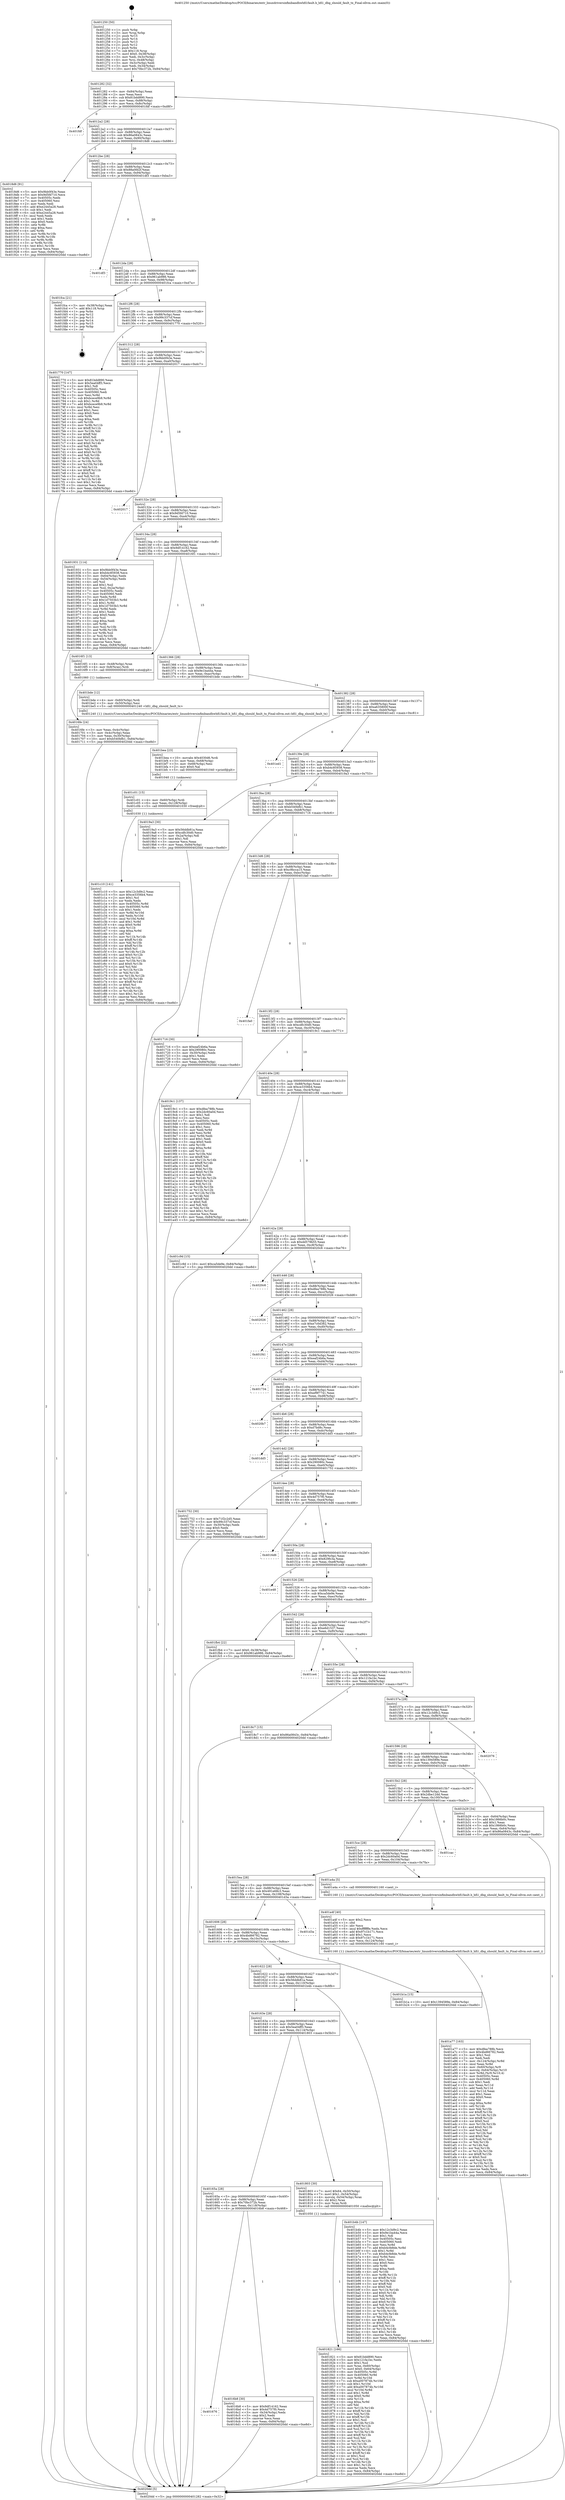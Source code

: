 digraph "0x401250" {
  label = "0x401250 (/mnt/c/Users/mathe/Desktop/tcc/POCII/binaries/extr_linuxdriversinfinibandhwhfi1fault.h_hfi1_dbg_should_fault_tx_Final-ollvm.out::main(0))"
  labelloc = "t"
  node[shape=record]

  Entry [label="",width=0.3,height=0.3,shape=circle,fillcolor=black,style=filled]
  "0x401282" [label="{
     0x401282 [32]\l
     | [instrs]\l
     &nbsp;&nbsp;0x401282 \<+6\>: mov -0x84(%rbp),%eax\l
     &nbsp;&nbsp;0x401288 \<+2\>: mov %eax,%ecx\l
     &nbsp;&nbsp;0x40128a \<+6\>: sub $0x81bdd890,%ecx\l
     &nbsp;&nbsp;0x401290 \<+6\>: mov %eax,-0x88(%rbp)\l
     &nbsp;&nbsp;0x401296 \<+6\>: mov %ecx,-0x8c(%rbp)\l
     &nbsp;&nbsp;0x40129c \<+6\>: je 0000000000401fdf \<main+0xd8f\>\l
  }"]
  "0x401fdf" [label="{
     0x401fdf\l
  }", style=dashed]
  "0x4012a2" [label="{
     0x4012a2 [28]\l
     | [instrs]\l
     &nbsp;&nbsp;0x4012a2 \<+5\>: jmp 00000000004012a7 \<main+0x57\>\l
     &nbsp;&nbsp;0x4012a7 \<+6\>: mov -0x88(%rbp),%eax\l
     &nbsp;&nbsp;0x4012ad \<+5\>: sub $0x86a0843c,%eax\l
     &nbsp;&nbsp;0x4012b2 \<+6\>: mov %eax,-0x90(%rbp)\l
     &nbsp;&nbsp;0x4012b8 \<+6\>: je 00000000004018d6 \<main+0x686\>\l
  }"]
  Exit [label="",width=0.3,height=0.3,shape=circle,fillcolor=black,style=filled,peripheries=2]
  "0x4018d6" [label="{
     0x4018d6 [91]\l
     | [instrs]\l
     &nbsp;&nbsp;0x4018d6 \<+5\>: mov $0x9bb0f43e,%eax\l
     &nbsp;&nbsp;0x4018db \<+5\>: mov $0x9d5fd710,%ecx\l
     &nbsp;&nbsp;0x4018e0 \<+7\>: mov 0x40505c,%edx\l
     &nbsp;&nbsp;0x4018e7 \<+7\>: mov 0x405060,%esi\l
     &nbsp;&nbsp;0x4018ee \<+2\>: mov %edx,%edi\l
     &nbsp;&nbsp;0x4018f0 \<+6\>: add $0xe2445a28,%edi\l
     &nbsp;&nbsp;0x4018f6 \<+3\>: sub $0x1,%edi\l
     &nbsp;&nbsp;0x4018f9 \<+6\>: sub $0xe2445a28,%edi\l
     &nbsp;&nbsp;0x4018ff \<+3\>: imul %edi,%edx\l
     &nbsp;&nbsp;0x401902 \<+3\>: and $0x1,%edx\l
     &nbsp;&nbsp;0x401905 \<+3\>: cmp $0x0,%edx\l
     &nbsp;&nbsp;0x401908 \<+4\>: sete %r8b\l
     &nbsp;&nbsp;0x40190c \<+3\>: cmp $0xa,%esi\l
     &nbsp;&nbsp;0x40190f \<+4\>: setl %r9b\l
     &nbsp;&nbsp;0x401913 \<+3\>: mov %r8b,%r10b\l
     &nbsp;&nbsp;0x401916 \<+3\>: and %r9b,%r10b\l
     &nbsp;&nbsp;0x401919 \<+3\>: xor %r9b,%r8b\l
     &nbsp;&nbsp;0x40191c \<+3\>: or %r8b,%r10b\l
     &nbsp;&nbsp;0x40191f \<+4\>: test $0x1,%r10b\l
     &nbsp;&nbsp;0x401923 \<+3\>: cmovne %ecx,%eax\l
     &nbsp;&nbsp;0x401926 \<+6\>: mov %eax,-0x84(%rbp)\l
     &nbsp;&nbsp;0x40192c \<+5\>: jmp 00000000004020dd \<main+0xe8d\>\l
  }"]
  "0x4012be" [label="{
     0x4012be [28]\l
     | [instrs]\l
     &nbsp;&nbsp;0x4012be \<+5\>: jmp 00000000004012c3 \<main+0x73\>\l
     &nbsp;&nbsp;0x4012c3 \<+6\>: mov -0x88(%rbp),%eax\l
     &nbsp;&nbsp;0x4012c9 \<+5\>: sub $0x88a0fd2f,%eax\l
     &nbsp;&nbsp;0x4012ce \<+6\>: mov %eax,-0x94(%rbp)\l
     &nbsp;&nbsp;0x4012d4 \<+6\>: je 0000000000401df3 \<main+0xba3\>\l
  }"]
  "0x401c10" [label="{
     0x401c10 [141]\l
     | [instrs]\l
     &nbsp;&nbsp;0x401c10 \<+5\>: mov $0x12c3d9c2,%eax\l
     &nbsp;&nbsp;0x401c15 \<+5\>: mov $0xce3356b4,%esi\l
     &nbsp;&nbsp;0x401c1a \<+2\>: mov $0x1,%cl\l
     &nbsp;&nbsp;0x401c1c \<+2\>: xor %edx,%edx\l
     &nbsp;&nbsp;0x401c1e \<+8\>: mov 0x40505c,%r8d\l
     &nbsp;&nbsp;0x401c26 \<+8\>: mov 0x405060,%r9d\l
     &nbsp;&nbsp;0x401c2e \<+3\>: sub $0x1,%edx\l
     &nbsp;&nbsp;0x401c31 \<+3\>: mov %r8d,%r10d\l
     &nbsp;&nbsp;0x401c34 \<+3\>: add %edx,%r10d\l
     &nbsp;&nbsp;0x401c37 \<+4\>: imul %r10d,%r8d\l
     &nbsp;&nbsp;0x401c3b \<+4\>: and $0x1,%r8d\l
     &nbsp;&nbsp;0x401c3f \<+4\>: cmp $0x0,%r8d\l
     &nbsp;&nbsp;0x401c43 \<+4\>: sete %r11b\l
     &nbsp;&nbsp;0x401c47 \<+4\>: cmp $0xa,%r9d\l
     &nbsp;&nbsp;0x401c4b \<+3\>: setl %bl\l
     &nbsp;&nbsp;0x401c4e \<+3\>: mov %r11b,%r14b\l
     &nbsp;&nbsp;0x401c51 \<+4\>: xor $0xff,%r14b\l
     &nbsp;&nbsp;0x401c55 \<+3\>: mov %bl,%r15b\l
     &nbsp;&nbsp;0x401c58 \<+4\>: xor $0xff,%r15b\l
     &nbsp;&nbsp;0x401c5c \<+3\>: xor $0x0,%cl\l
     &nbsp;&nbsp;0x401c5f \<+3\>: mov %r14b,%r12b\l
     &nbsp;&nbsp;0x401c62 \<+4\>: and $0x0,%r12b\l
     &nbsp;&nbsp;0x401c66 \<+3\>: and %cl,%r11b\l
     &nbsp;&nbsp;0x401c69 \<+3\>: mov %r15b,%r13b\l
     &nbsp;&nbsp;0x401c6c \<+4\>: and $0x0,%r13b\l
     &nbsp;&nbsp;0x401c70 \<+2\>: and %cl,%bl\l
     &nbsp;&nbsp;0x401c72 \<+3\>: or %r11b,%r12b\l
     &nbsp;&nbsp;0x401c75 \<+3\>: or %bl,%r13b\l
     &nbsp;&nbsp;0x401c78 \<+3\>: xor %r13b,%r12b\l
     &nbsp;&nbsp;0x401c7b \<+3\>: or %r15b,%r14b\l
     &nbsp;&nbsp;0x401c7e \<+4\>: xor $0xff,%r14b\l
     &nbsp;&nbsp;0x401c82 \<+3\>: or $0x0,%cl\l
     &nbsp;&nbsp;0x401c85 \<+3\>: and %cl,%r14b\l
     &nbsp;&nbsp;0x401c88 \<+3\>: or %r14b,%r12b\l
     &nbsp;&nbsp;0x401c8b \<+4\>: test $0x1,%r12b\l
     &nbsp;&nbsp;0x401c8f \<+3\>: cmovne %esi,%eax\l
     &nbsp;&nbsp;0x401c92 \<+6\>: mov %eax,-0x84(%rbp)\l
     &nbsp;&nbsp;0x401c98 \<+5\>: jmp 00000000004020dd \<main+0xe8d\>\l
  }"]
  "0x401df3" [label="{
     0x401df3\l
  }", style=dashed]
  "0x4012da" [label="{
     0x4012da [28]\l
     | [instrs]\l
     &nbsp;&nbsp;0x4012da \<+5\>: jmp 00000000004012df \<main+0x8f\>\l
     &nbsp;&nbsp;0x4012df \<+6\>: mov -0x88(%rbp),%eax\l
     &nbsp;&nbsp;0x4012e5 \<+5\>: sub $0x961ab986,%eax\l
     &nbsp;&nbsp;0x4012ea \<+6\>: mov %eax,-0x98(%rbp)\l
     &nbsp;&nbsp;0x4012f0 \<+6\>: je 0000000000401fca \<main+0xd7a\>\l
  }"]
  "0x401c01" [label="{
     0x401c01 [15]\l
     | [instrs]\l
     &nbsp;&nbsp;0x401c01 \<+4\>: mov -0x60(%rbp),%rdi\l
     &nbsp;&nbsp;0x401c05 \<+6\>: mov %eax,-0x128(%rbp)\l
     &nbsp;&nbsp;0x401c0b \<+5\>: call 0000000000401030 \<free@plt\>\l
     | [calls]\l
     &nbsp;&nbsp;0x401030 \{1\} (unknown)\l
  }"]
  "0x401fca" [label="{
     0x401fca [21]\l
     | [instrs]\l
     &nbsp;&nbsp;0x401fca \<+3\>: mov -0x38(%rbp),%eax\l
     &nbsp;&nbsp;0x401fcd \<+7\>: add $0x118,%rsp\l
     &nbsp;&nbsp;0x401fd4 \<+1\>: pop %rbx\l
     &nbsp;&nbsp;0x401fd5 \<+2\>: pop %r12\l
     &nbsp;&nbsp;0x401fd7 \<+2\>: pop %r13\l
     &nbsp;&nbsp;0x401fd9 \<+2\>: pop %r14\l
     &nbsp;&nbsp;0x401fdb \<+2\>: pop %r15\l
     &nbsp;&nbsp;0x401fdd \<+1\>: pop %rbp\l
     &nbsp;&nbsp;0x401fde \<+1\>: ret\l
  }"]
  "0x4012f6" [label="{
     0x4012f6 [28]\l
     | [instrs]\l
     &nbsp;&nbsp;0x4012f6 \<+5\>: jmp 00000000004012fb \<main+0xab\>\l
     &nbsp;&nbsp;0x4012fb \<+6\>: mov -0x88(%rbp),%eax\l
     &nbsp;&nbsp;0x401301 \<+5\>: sub $0x99c337cf,%eax\l
     &nbsp;&nbsp;0x401306 \<+6\>: mov %eax,-0x9c(%rbp)\l
     &nbsp;&nbsp;0x40130c \<+6\>: je 0000000000401770 \<main+0x520\>\l
  }"]
  "0x401bea" [label="{
     0x401bea [23]\l
     | [instrs]\l
     &nbsp;&nbsp;0x401bea \<+10\>: movabs $0x4030d6,%rdi\l
     &nbsp;&nbsp;0x401bf4 \<+3\>: mov %eax,-0x68(%rbp)\l
     &nbsp;&nbsp;0x401bf7 \<+3\>: mov -0x68(%rbp),%esi\l
     &nbsp;&nbsp;0x401bfa \<+2\>: mov $0x0,%al\l
     &nbsp;&nbsp;0x401bfc \<+5\>: call 0000000000401040 \<printf@plt\>\l
     | [calls]\l
     &nbsp;&nbsp;0x401040 \{1\} (unknown)\l
  }"]
  "0x401770" [label="{
     0x401770 [147]\l
     | [instrs]\l
     &nbsp;&nbsp;0x401770 \<+5\>: mov $0x81bdd890,%eax\l
     &nbsp;&nbsp;0x401775 \<+5\>: mov $0x5ea04ff3,%ecx\l
     &nbsp;&nbsp;0x40177a \<+2\>: mov $0x1,%dl\l
     &nbsp;&nbsp;0x40177c \<+7\>: mov 0x40505c,%esi\l
     &nbsp;&nbsp;0x401783 \<+7\>: mov 0x405060,%edi\l
     &nbsp;&nbsp;0x40178a \<+3\>: mov %esi,%r8d\l
     &nbsp;&nbsp;0x40178d \<+7\>: sub $0xbcece9b9,%r8d\l
     &nbsp;&nbsp;0x401794 \<+4\>: sub $0x1,%r8d\l
     &nbsp;&nbsp;0x401798 \<+7\>: add $0xbcece9b9,%r8d\l
     &nbsp;&nbsp;0x40179f \<+4\>: imul %r8d,%esi\l
     &nbsp;&nbsp;0x4017a3 \<+3\>: and $0x1,%esi\l
     &nbsp;&nbsp;0x4017a6 \<+3\>: cmp $0x0,%esi\l
     &nbsp;&nbsp;0x4017a9 \<+4\>: sete %r9b\l
     &nbsp;&nbsp;0x4017ad \<+3\>: cmp $0xa,%edi\l
     &nbsp;&nbsp;0x4017b0 \<+4\>: setl %r10b\l
     &nbsp;&nbsp;0x4017b4 \<+3\>: mov %r9b,%r11b\l
     &nbsp;&nbsp;0x4017b7 \<+4\>: xor $0xff,%r11b\l
     &nbsp;&nbsp;0x4017bb \<+3\>: mov %r10b,%bl\l
     &nbsp;&nbsp;0x4017be \<+3\>: xor $0xff,%bl\l
     &nbsp;&nbsp;0x4017c1 \<+3\>: xor $0x0,%dl\l
     &nbsp;&nbsp;0x4017c4 \<+3\>: mov %r11b,%r14b\l
     &nbsp;&nbsp;0x4017c7 \<+4\>: and $0x0,%r14b\l
     &nbsp;&nbsp;0x4017cb \<+3\>: and %dl,%r9b\l
     &nbsp;&nbsp;0x4017ce \<+3\>: mov %bl,%r15b\l
     &nbsp;&nbsp;0x4017d1 \<+4\>: and $0x0,%r15b\l
     &nbsp;&nbsp;0x4017d5 \<+3\>: and %dl,%r10b\l
     &nbsp;&nbsp;0x4017d8 \<+3\>: or %r9b,%r14b\l
     &nbsp;&nbsp;0x4017db \<+3\>: or %r10b,%r15b\l
     &nbsp;&nbsp;0x4017de \<+3\>: xor %r15b,%r14b\l
     &nbsp;&nbsp;0x4017e1 \<+3\>: or %bl,%r11b\l
     &nbsp;&nbsp;0x4017e4 \<+4\>: xor $0xff,%r11b\l
     &nbsp;&nbsp;0x4017e8 \<+3\>: or $0x0,%dl\l
     &nbsp;&nbsp;0x4017eb \<+3\>: and %dl,%r11b\l
     &nbsp;&nbsp;0x4017ee \<+3\>: or %r11b,%r14b\l
     &nbsp;&nbsp;0x4017f1 \<+4\>: test $0x1,%r14b\l
     &nbsp;&nbsp;0x4017f5 \<+3\>: cmovne %ecx,%eax\l
     &nbsp;&nbsp;0x4017f8 \<+6\>: mov %eax,-0x84(%rbp)\l
     &nbsp;&nbsp;0x4017fe \<+5\>: jmp 00000000004020dd \<main+0xe8d\>\l
  }"]
  "0x401312" [label="{
     0x401312 [28]\l
     | [instrs]\l
     &nbsp;&nbsp;0x401312 \<+5\>: jmp 0000000000401317 \<main+0xc7\>\l
     &nbsp;&nbsp;0x401317 \<+6\>: mov -0x88(%rbp),%eax\l
     &nbsp;&nbsp;0x40131d \<+5\>: sub $0x9bb0f43e,%eax\l
     &nbsp;&nbsp;0x401322 \<+6\>: mov %eax,-0xa0(%rbp)\l
     &nbsp;&nbsp;0x401328 \<+6\>: je 0000000000402017 \<main+0xdc7\>\l
  }"]
  "0x401a77" [label="{
     0x401a77 [163]\l
     | [instrs]\l
     &nbsp;&nbsp;0x401a77 \<+5\>: mov $0xdfea788b,%ecx\l
     &nbsp;&nbsp;0x401a7c \<+5\>: mov $0x4bd66782,%edx\l
     &nbsp;&nbsp;0x401a81 \<+3\>: mov $0x1,%sil\l
     &nbsp;&nbsp;0x401a84 \<+2\>: xor %edi,%edi\l
     &nbsp;&nbsp;0x401a86 \<+7\>: mov -0x124(%rbp),%r8d\l
     &nbsp;&nbsp;0x401a8d \<+4\>: imul %eax,%r8d\l
     &nbsp;&nbsp;0x401a91 \<+4\>: mov -0x60(%rbp),%r9\l
     &nbsp;&nbsp;0x401a95 \<+4\>: movslq -0x64(%rbp),%r10\l
     &nbsp;&nbsp;0x401a99 \<+4\>: mov %r8d,(%r9,%r10,4)\l
     &nbsp;&nbsp;0x401a9d \<+7\>: mov 0x40505c,%eax\l
     &nbsp;&nbsp;0x401aa4 \<+8\>: mov 0x405060,%r8d\l
     &nbsp;&nbsp;0x401aac \<+3\>: sub $0x1,%edi\l
     &nbsp;&nbsp;0x401aaf \<+3\>: mov %eax,%r11d\l
     &nbsp;&nbsp;0x401ab2 \<+3\>: add %edi,%r11d\l
     &nbsp;&nbsp;0x401ab5 \<+4\>: imul %r11d,%eax\l
     &nbsp;&nbsp;0x401ab9 \<+3\>: and $0x1,%eax\l
     &nbsp;&nbsp;0x401abc \<+3\>: cmp $0x0,%eax\l
     &nbsp;&nbsp;0x401abf \<+3\>: sete %bl\l
     &nbsp;&nbsp;0x401ac2 \<+4\>: cmp $0xa,%r8d\l
     &nbsp;&nbsp;0x401ac6 \<+4\>: setl %r14b\l
     &nbsp;&nbsp;0x401aca \<+3\>: mov %bl,%r15b\l
     &nbsp;&nbsp;0x401acd \<+4\>: xor $0xff,%r15b\l
     &nbsp;&nbsp;0x401ad1 \<+3\>: mov %r14b,%r12b\l
     &nbsp;&nbsp;0x401ad4 \<+4\>: xor $0xff,%r12b\l
     &nbsp;&nbsp;0x401ad8 \<+4\>: xor $0x0,%sil\l
     &nbsp;&nbsp;0x401adc \<+3\>: mov %r15b,%r13b\l
     &nbsp;&nbsp;0x401adf \<+4\>: and $0x0,%r13b\l
     &nbsp;&nbsp;0x401ae3 \<+3\>: and %sil,%bl\l
     &nbsp;&nbsp;0x401ae6 \<+3\>: mov %r12b,%al\l
     &nbsp;&nbsp;0x401ae9 \<+2\>: and $0x0,%al\l
     &nbsp;&nbsp;0x401aeb \<+3\>: and %sil,%r14b\l
     &nbsp;&nbsp;0x401aee \<+3\>: or %bl,%r13b\l
     &nbsp;&nbsp;0x401af1 \<+3\>: or %r14b,%al\l
     &nbsp;&nbsp;0x401af4 \<+3\>: xor %al,%r13b\l
     &nbsp;&nbsp;0x401af7 \<+3\>: or %r12b,%r15b\l
     &nbsp;&nbsp;0x401afa \<+4\>: xor $0xff,%r15b\l
     &nbsp;&nbsp;0x401afe \<+4\>: or $0x0,%sil\l
     &nbsp;&nbsp;0x401b02 \<+3\>: and %sil,%r15b\l
     &nbsp;&nbsp;0x401b05 \<+3\>: or %r15b,%r13b\l
     &nbsp;&nbsp;0x401b08 \<+4\>: test $0x1,%r13b\l
     &nbsp;&nbsp;0x401b0c \<+3\>: cmovne %edx,%ecx\l
     &nbsp;&nbsp;0x401b0f \<+6\>: mov %ecx,-0x84(%rbp)\l
     &nbsp;&nbsp;0x401b15 \<+5\>: jmp 00000000004020dd \<main+0xe8d\>\l
  }"]
  "0x402017" [label="{
     0x402017\l
  }", style=dashed]
  "0x40132e" [label="{
     0x40132e [28]\l
     | [instrs]\l
     &nbsp;&nbsp;0x40132e \<+5\>: jmp 0000000000401333 \<main+0xe3\>\l
     &nbsp;&nbsp;0x401333 \<+6\>: mov -0x88(%rbp),%eax\l
     &nbsp;&nbsp;0x401339 \<+5\>: sub $0x9d5fd710,%eax\l
     &nbsp;&nbsp;0x40133e \<+6\>: mov %eax,-0xa4(%rbp)\l
     &nbsp;&nbsp;0x401344 \<+6\>: je 0000000000401931 \<main+0x6e1\>\l
  }"]
  "0x401a4f" [label="{
     0x401a4f [40]\l
     | [instrs]\l
     &nbsp;&nbsp;0x401a4f \<+5\>: mov $0x2,%ecx\l
     &nbsp;&nbsp;0x401a54 \<+1\>: cltd\l
     &nbsp;&nbsp;0x401a55 \<+2\>: idiv %ecx\l
     &nbsp;&nbsp;0x401a57 \<+6\>: imul $0xfffffffe,%edx,%ecx\l
     &nbsp;&nbsp;0x401a5d \<+6\>: add $0x97c1b171,%ecx\l
     &nbsp;&nbsp;0x401a63 \<+3\>: add $0x1,%ecx\l
     &nbsp;&nbsp;0x401a66 \<+6\>: sub $0x97c1b171,%ecx\l
     &nbsp;&nbsp;0x401a6c \<+6\>: mov %ecx,-0x124(%rbp)\l
     &nbsp;&nbsp;0x401a72 \<+5\>: call 0000000000401160 \<next_i\>\l
     | [calls]\l
     &nbsp;&nbsp;0x401160 \{1\} (/mnt/c/Users/mathe/Desktop/tcc/POCII/binaries/extr_linuxdriversinfinibandhwhfi1fault.h_hfi1_dbg_should_fault_tx_Final-ollvm.out::next_i)\l
  }"]
  "0x401931" [label="{
     0x401931 [114]\l
     | [instrs]\l
     &nbsp;&nbsp;0x401931 \<+5\>: mov $0x9bb0f43e,%eax\l
     &nbsp;&nbsp;0x401936 \<+5\>: mov $0xb4c85938,%ecx\l
     &nbsp;&nbsp;0x40193b \<+3\>: mov -0x64(%rbp),%edx\l
     &nbsp;&nbsp;0x40193e \<+3\>: cmp -0x54(%rbp),%edx\l
     &nbsp;&nbsp;0x401941 \<+4\>: setl %sil\l
     &nbsp;&nbsp;0x401945 \<+4\>: and $0x1,%sil\l
     &nbsp;&nbsp;0x401949 \<+4\>: mov %sil,-0x2a(%rbp)\l
     &nbsp;&nbsp;0x40194d \<+7\>: mov 0x40505c,%edx\l
     &nbsp;&nbsp;0x401954 \<+7\>: mov 0x405060,%edi\l
     &nbsp;&nbsp;0x40195b \<+3\>: mov %edx,%r8d\l
     &nbsp;&nbsp;0x40195e \<+7\>: add $0x1d7503b3,%r8d\l
     &nbsp;&nbsp;0x401965 \<+4\>: sub $0x1,%r8d\l
     &nbsp;&nbsp;0x401969 \<+7\>: sub $0x1d7503b3,%r8d\l
     &nbsp;&nbsp;0x401970 \<+4\>: imul %r8d,%edx\l
     &nbsp;&nbsp;0x401974 \<+3\>: and $0x1,%edx\l
     &nbsp;&nbsp;0x401977 \<+3\>: cmp $0x0,%edx\l
     &nbsp;&nbsp;0x40197a \<+4\>: sete %sil\l
     &nbsp;&nbsp;0x40197e \<+3\>: cmp $0xa,%edi\l
     &nbsp;&nbsp;0x401981 \<+4\>: setl %r9b\l
     &nbsp;&nbsp;0x401985 \<+3\>: mov %sil,%r10b\l
     &nbsp;&nbsp;0x401988 \<+3\>: and %r9b,%r10b\l
     &nbsp;&nbsp;0x40198b \<+3\>: xor %r9b,%sil\l
     &nbsp;&nbsp;0x40198e \<+3\>: or %sil,%r10b\l
     &nbsp;&nbsp;0x401991 \<+4\>: test $0x1,%r10b\l
     &nbsp;&nbsp;0x401995 \<+3\>: cmovne %ecx,%eax\l
     &nbsp;&nbsp;0x401998 \<+6\>: mov %eax,-0x84(%rbp)\l
     &nbsp;&nbsp;0x40199e \<+5\>: jmp 00000000004020dd \<main+0xe8d\>\l
  }"]
  "0x40134a" [label="{
     0x40134a [28]\l
     | [instrs]\l
     &nbsp;&nbsp;0x40134a \<+5\>: jmp 000000000040134f \<main+0xff\>\l
     &nbsp;&nbsp;0x40134f \<+6\>: mov -0x88(%rbp),%eax\l
     &nbsp;&nbsp;0x401355 \<+5\>: sub $0x9df14162,%eax\l
     &nbsp;&nbsp;0x40135a \<+6\>: mov %eax,-0xa8(%rbp)\l
     &nbsp;&nbsp;0x401360 \<+6\>: je 00000000004016f1 \<main+0x4a1\>\l
  }"]
  "0x401821" [label="{
     0x401821 [166]\l
     | [instrs]\l
     &nbsp;&nbsp;0x401821 \<+5\>: mov $0x81bdd890,%ecx\l
     &nbsp;&nbsp;0x401826 \<+5\>: mov $0x121fa1bc,%edx\l
     &nbsp;&nbsp;0x40182b \<+3\>: mov $0x1,%sil\l
     &nbsp;&nbsp;0x40182e \<+4\>: mov %rax,-0x60(%rbp)\l
     &nbsp;&nbsp;0x401832 \<+7\>: movl $0x0,-0x64(%rbp)\l
     &nbsp;&nbsp;0x401839 \<+8\>: mov 0x40505c,%r8d\l
     &nbsp;&nbsp;0x401841 \<+8\>: mov 0x405060,%r9d\l
     &nbsp;&nbsp;0x401849 \<+3\>: mov %r8d,%r10d\l
     &nbsp;&nbsp;0x40184c \<+7\>: sub $0xa007874b,%r10d\l
     &nbsp;&nbsp;0x401853 \<+4\>: sub $0x1,%r10d\l
     &nbsp;&nbsp;0x401857 \<+7\>: add $0xa007874b,%r10d\l
     &nbsp;&nbsp;0x40185e \<+4\>: imul %r10d,%r8d\l
     &nbsp;&nbsp;0x401862 \<+4\>: and $0x1,%r8d\l
     &nbsp;&nbsp;0x401866 \<+4\>: cmp $0x0,%r8d\l
     &nbsp;&nbsp;0x40186a \<+4\>: sete %r11b\l
     &nbsp;&nbsp;0x40186e \<+4\>: cmp $0xa,%r9d\l
     &nbsp;&nbsp;0x401872 \<+3\>: setl %bl\l
     &nbsp;&nbsp;0x401875 \<+3\>: mov %r11b,%r14b\l
     &nbsp;&nbsp;0x401878 \<+4\>: xor $0xff,%r14b\l
     &nbsp;&nbsp;0x40187c \<+3\>: mov %bl,%r15b\l
     &nbsp;&nbsp;0x40187f \<+4\>: xor $0xff,%r15b\l
     &nbsp;&nbsp;0x401883 \<+4\>: xor $0x1,%sil\l
     &nbsp;&nbsp;0x401887 \<+3\>: mov %r14b,%r12b\l
     &nbsp;&nbsp;0x40188a \<+4\>: and $0xff,%r12b\l
     &nbsp;&nbsp;0x40188e \<+3\>: and %sil,%r11b\l
     &nbsp;&nbsp;0x401891 \<+3\>: mov %r15b,%r13b\l
     &nbsp;&nbsp;0x401894 \<+4\>: and $0xff,%r13b\l
     &nbsp;&nbsp;0x401898 \<+3\>: and %sil,%bl\l
     &nbsp;&nbsp;0x40189b \<+3\>: or %r11b,%r12b\l
     &nbsp;&nbsp;0x40189e \<+3\>: or %bl,%r13b\l
     &nbsp;&nbsp;0x4018a1 \<+3\>: xor %r13b,%r12b\l
     &nbsp;&nbsp;0x4018a4 \<+3\>: or %r15b,%r14b\l
     &nbsp;&nbsp;0x4018a7 \<+4\>: xor $0xff,%r14b\l
     &nbsp;&nbsp;0x4018ab \<+4\>: or $0x1,%sil\l
     &nbsp;&nbsp;0x4018af \<+3\>: and %sil,%r14b\l
     &nbsp;&nbsp;0x4018b2 \<+3\>: or %r14b,%r12b\l
     &nbsp;&nbsp;0x4018b5 \<+4\>: test $0x1,%r12b\l
     &nbsp;&nbsp;0x4018b9 \<+3\>: cmovne %edx,%ecx\l
     &nbsp;&nbsp;0x4018bc \<+6\>: mov %ecx,-0x84(%rbp)\l
     &nbsp;&nbsp;0x4018c2 \<+5\>: jmp 00000000004020dd \<main+0xe8d\>\l
  }"]
  "0x4016f1" [label="{
     0x4016f1 [13]\l
     | [instrs]\l
     &nbsp;&nbsp;0x4016f1 \<+4\>: mov -0x48(%rbp),%rax\l
     &nbsp;&nbsp;0x4016f5 \<+4\>: mov 0x8(%rax),%rdi\l
     &nbsp;&nbsp;0x4016f9 \<+5\>: call 0000000000401060 \<atoi@plt\>\l
     | [calls]\l
     &nbsp;&nbsp;0x401060 \{1\} (unknown)\l
  }"]
  "0x401366" [label="{
     0x401366 [28]\l
     | [instrs]\l
     &nbsp;&nbsp;0x401366 \<+5\>: jmp 000000000040136b \<main+0x11b\>\l
     &nbsp;&nbsp;0x40136b \<+6\>: mov -0x88(%rbp),%eax\l
     &nbsp;&nbsp;0x401371 \<+5\>: sub $0x9e1ba44a,%eax\l
     &nbsp;&nbsp;0x401376 \<+6\>: mov %eax,-0xac(%rbp)\l
     &nbsp;&nbsp;0x40137c \<+6\>: je 0000000000401bde \<main+0x98e\>\l
  }"]
  "0x4016fe" [label="{
     0x4016fe [24]\l
     | [instrs]\l
     &nbsp;&nbsp;0x4016fe \<+3\>: mov %eax,-0x4c(%rbp)\l
     &nbsp;&nbsp;0x401701 \<+3\>: mov -0x4c(%rbp),%eax\l
     &nbsp;&nbsp;0x401704 \<+3\>: mov %eax,-0x30(%rbp)\l
     &nbsp;&nbsp;0x401707 \<+10\>: movl $0xb540bfb1,-0x84(%rbp)\l
     &nbsp;&nbsp;0x401711 \<+5\>: jmp 00000000004020dd \<main+0xe8d\>\l
  }"]
  "0x401bde" [label="{
     0x401bde [12]\l
     | [instrs]\l
     &nbsp;&nbsp;0x401bde \<+4\>: mov -0x60(%rbp),%rdi\l
     &nbsp;&nbsp;0x401be2 \<+3\>: mov -0x50(%rbp),%esi\l
     &nbsp;&nbsp;0x401be5 \<+5\>: call 0000000000401240 \<hfi1_dbg_should_fault_tx\>\l
     | [calls]\l
     &nbsp;&nbsp;0x401240 \{1\} (/mnt/c/Users/mathe/Desktop/tcc/POCII/binaries/extr_linuxdriversinfinibandhwhfi1fault.h_hfi1_dbg_should_fault_tx_Final-ollvm.out::hfi1_dbg_should_fault_tx)\l
  }"]
  "0x401382" [label="{
     0x401382 [28]\l
     | [instrs]\l
     &nbsp;&nbsp;0x401382 \<+5\>: jmp 0000000000401387 \<main+0x137\>\l
     &nbsp;&nbsp;0x401387 \<+6\>: mov -0x88(%rbp),%eax\l
     &nbsp;&nbsp;0x40138d \<+5\>: sub $0xa635800f,%eax\l
     &nbsp;&nbsp;0x401392 \<+6\>: mov %eax,-0xb0(%rbp)\l
     &nbsp;&nbsp;0x401398 \<+6\>: je 0000000000401ed1 \<main+0xc81\>\l
  }"]
  "0x401250" [label="{
     0x401250 [50]\l
     | [instrs]\l
     &nbsp;&nbsp;0x401250 \<+1\>: push %rbp\l
     &nbsp;&nbsp;0x401251 \<+3\>: mov %rsp,%rbp\l
     &nbsp;&nbsp;0x401254 \<+2\>: push %r15\l
     &nbsp;&nbsp;0x401256 \<+2\>: push %r14\l
     &nbsp;&nbsp;0x401258 \<+2\>: push %r13\l
     &nbsp;&nbsp;0x40125a \<+2\>: push %r12\l
     &nbsp;&nbsp;0x40125c \<+1\>: push %rbx\l
     &nbsp;&nbsp;0x40125d \<+7\>: sub $0x118,%rsp\l
     &nbsp;&nbsp;0x401264 \<+7\>: movl $0x0,-0x38(%rbp)\l
     &nbsp;&nbsp;0x40126b \<+3\>: mov %edi,-0x3c(%rbp)\l
     &nbsp;&nbsp;0x40126e \<+4\>: mov %rsi,-0x48(%rbp)\l
     &nbsp;&nbsp;0x401272 \<+3\>: mov -0x3c(%rbp),%edi\l
     &nbsp;&nbsp;0x401275 \<+3\>: mov %edi,-0x34(%rbp)\l
     &nbsp;&nbsp;0x401278 \<+10\>: movl $0x70bc372b,-0x84(%rbp)\l
  }"]
  "0x401ed1" [label="{
     0x401ed1\l
  }", style=dashed]
  "0x40139e" [label="{
     0x40139e [28]\l
     | [instrs]\l
     &nbsp;&nbsp;0x40139e \<+5\>: jmp 00000000004013a3 \<main+0x153\>\l
     &nbsp;&nbsp;0x4013a3 \<+6\>: mov -0x88(%rbp),%eax\l
     &nbsp;&nbsp;0x4013a9 \<+5\>: sub $0xb4c85938,%eax\l
     &nbsp;&nbsp;0x4013ae \<+6\>: mov %eax,-0xb4(%rbp)\l
     &nbsp;&nbsp;0x4013b4 \<+6\>: je 00000000004019a3 \<main+0x753\>\l
  }"]
  "0x4020dd" [label="{
     0x4020dd [5]\l
     | [instrs]\l
     &nbsp;&nbsp;0x4020dd \<+5\>: jmp 0000000000401282 \<main+0x32\>\l
  }"]
  "0x4019a3" [label="{
     0x4019a3 [30]\l
     | [instrs]\l
     &nbsp;&nbsp;0x4019a3 \<+5\>: mov $0x56ddb81a,%eax\l
     &nbsp;&nbsp;0x4019a8 \<+5\>: mov $0xcdfc30d0,%ecx\l
     &nbsp;&nbsp;0x4019ad \<+3\>: mov -0x2a(%rbp),%dl\l
     &nbsp;&nbsp;0x4019b0 \<+3\>: test $0x1,%dl\l
     &nbsp;&nbsp;0x4019b3 \<+3\>: cmovne %ecx,%eax\l
     &nbsp;&nbsp;0x4019b6 \<+6\>: mov %eax,-0x84(%rbp)\l
     &nbsp;&nbsp;0x4019bc \<+5\>: jmp 00000000004020dd \<main+0xe8d\>\l
  }"]
  "0x4013ba" [label="{
     0x4013ba [28]\l
     | [instrs]\l
     &nbsp;&nbsp;0x4013ba \<+5\>: jmp 00000000004013bf \<main+0x16f\>\l
     &nbsp;&nbsp;0x4013bf \<+6\>: mov -0x88(%rbp),%eax\l
     &nbsp;&nbsp;0x4013c5 \<+5\>: sub $0xb540bfb1,%eax\l
     &nbsp;&nbsp;0x4013ca \<+6\>: mov %eax,-0xb8(%rbp)\l
     &nbsp;&nbsp;0x4013d0 \<+6\>: je 0000000000401716 \<main+0x4c6\>\l
  }"]
  "0x401676" [label="{
     0x401676\l
  }", style=dashed]
  "0x401716" [label="{
     0x401716 [30]\l
     | [instrs]\l
     &nbsp;&nbsp;0x401716 \<+5\>: mov $0xeaf24b6a,%eax\l
     &nbsp;&nbsp;0x40171b \<+5\>: mov $0x290080c,%ecx\l
     &nbsp;&nbsp;0x401720 \<+3\>: mov -0x30(%rbp),%edx\l
     &nbsp;&nbsp;0x401723 \<+3\>: cmp $0x1,%edx\l
     &nbsp;&nbsp;0x401726 \<+3\>: cmovl %ecx,%eax\l
     &nbsp;&nbsp;0x401729 \<+6\>: mov %eax,-0x84(%rbp)\l
     &nbsp;&nbsp;0x40172f \<+5\>: jmp 00000000004020dd \<main+0xe8d\>\l
  }"]
  "0x4013d6" [label="{
     0x4013d6 [28]\l
     | [instrs]\l
     &nbsp;&nbsp;0x4013d6 \<+5\>: jmp 00000000004013db \<main+0x18b\>\l
     &nbsp;&nbsp;0x4013db \<+6\>: mov -0x88(%rbp),%eax\l
     &nbsp;&nbsp;0x4013e1 \<+5\>: sub $0xc9bcca15,%eax\l
     &nbsp;&nbsp;0x4013e6 \<+6\>: mov %eax,-0xbc(%rbp)\l
     &nbsp;&nbsp;0x4013ec \<+6\>: je 0000000000401fa0 \<main+0xd50\>\l
  }"]
  "0x4016b8" [label="{
     0x4016b8 [30]\l
     | [instrs]\l
     &nbsp;&nbsp;0x4016b8 \<+5\>: mov $0x9df14162,%eax\l
     &nbsp;&nbsp;0x4016bd \<+5\>: mov $0x4d757f0,%ecx\l
     &nbsp;&nbsp;0x4016c2 \<+3\>: mov -0x34(%rbp),%edx\l
     &nbsp;&nbsp;0x4016c5 \<+3\>: cmp $0x2,%edx\l
     &nbsp;&nbsp;0x4016c8 \<+3\>: cmovne %ecx,%eax\l
     &nbsp;&nbsp;0x4016cb \<+6\>: mov %eax,-0x84(%rbp)\l
     &nbsp;&nbsp;0x4016d1 \<+5\>: jmp 00000000004020dd \<main+0xe8d\>\l
  }"]
  "0x401fa0" [label="{
     0x401fa0\l
  }", style=dashed]
  "0x4013f2" [label="{
     0x4013f2 [28]\l
     | [instrs]\l
     &nbsp;&nbsp;0x4013f2 \<+5\>: jmp 00000000004013f7 \<main+0x1a7\>\l
     &nbsp;&nbsp;0x4013f7 \<+6\>: mov -0x88(%rbp),%eax\l
     &nbsp;&nbsp;0x4013fd \<+5\>: sub $0xcdfc30d0,%eax\l
     &nbsp;&nbsp;0x401402 \<+6\>: mov %eax,-0xc0(%rbp)\l
     &nbsp;&nbsp;0x401408 \<+6\>: je 00000000004019c1 \<main+0x771\>\l
  }"]
  "0x40165a" [label="{
     0x40165a [28]\l
     | [instrs]\l
     &nbsp;&nbsp;0x40165a \<+5\>: jmp 000000000040165f \<main+0x40f\>\l
     &nbsp;&nbsp;0x40165f \<+6\>: mov -0x88(%rbp),%eax\l
     &nbsp;&nbsp;0x401665 \<+5\>: sub $0x70bc372b,%eax\l
     &nbsp;&nbsp;0x40166a \<+6\>: mov %eax,-0x118(%rbp)\l
     &nbsp;&nbsp;0x401670 \<+6\>: je 00000000004016b8 \<main+0x468\>\l
  }"]
  "0x4019c1" [label="{
     0x4019c1 [137]\l
     | [instrs]\l
     &nbsp;&nbsp;0x4019c1 \<+5\>: mov $0xdfea788b,%eax\l
     &nbsp;&nbsp;0x4019c6 \<+5\>: mov $0x2dc60a0d,%ecx\l
     &nbsp;&nbsp;0x4019cb \<+2\>: mov $0x1,%dl\l
     &nbsp;&nbsp;0x4019cd \<+2\>: xor %esi,%esi\l
     &nbsp;&nbsp;0x4019cf \<+7\>: mov 0x40505c,%edi\l
     &nbsp;&nbsp;0x4019d6 \<+8\>: mov 0x405060,%r8d\l
     &nbsp;&nbsp;0x4019de \<+3\>: sub $0x1,%esi\l
     &nbsp;&nbsp;0x4019e1 \<+3\>: mov %edi,%r9d\l
     &nbsp;&nbsp;0x4019e4 \<+3\>: add %esi,%r9d\l
     &nbsp;&nbsp;0x4019e7 \<+4\>: imul %r9d,%edi\l
     &nbsp;&nbsp;0x4019eb \<+3\>: and $0x1,%edi\l
     &nbsp;&nbsp;0x4019ee \<+3\>: cmp $0x0,%edi\l
     &nbsp;&nbsp;0x4019f1 \<+4\>: sete %r10b\l
     &nbsp;&nbsp;0x4019f5 \<+4\>: cmp $0xa,%r8d\l
     &nbsp;&nbsp;0x4019f9 \<+4\>: setl %r11b\l
     &nbsp;&nbsp;0x4019fd \<+3\>: mov %r10b,%bl\l
     &nbsp;&nbsp;0x401a00 \<+3\>: xor $0xff,%bl\l
     &nbsp;&nbsp;0x401a03 \<+3\>: mov %r11b,%r14b\l
     &nbsp;&nbsp;0x401a06 \<+4\>: xor $0xff,%r14b\l
     &nbsp;&nbsp;0x401a0a \<+3\>: xor $0x0,%dl\l
     &nbsp;&nbsp;0x401a0d \<+3\>: mov %bl,%r15b\l
     &nbsp;&nbsp;0x401a10 \<+4\>: and $0x0,%r15b\l
     &nbsp;&nbsp;0x401a14 \<+3\>: and %dl,%r10b\l
     &nbsp;&nbsp;0x401a17 \<+3\>: mov %r14b,%r12b\l
     &nbsp;&nbsp;0x401a1a \<+4\>: and $0x0,%r12b\l
     &nbsp;&nbsp;0x401a1e \<+3\>: and %dl,%r11b\l
     &nbsp;&nbsp;0x401a21 \<+3\>: or %r10b,%r15b\l
     &nbsp;&nbsp;0x401a24 \<+3\>: or %r11b,%r12b\l
     &nbsp;&nbsp;0x401a27 \<+3\>: xor %r12b,%r15b\l
     &nbsp;&nbsp;0x401a2a \<+3\>: or %r14b,%bl\l
     &nbsp;&nbsp;0x401a2d \<+3\>: xor $0xff,%bl\l
     &nbsp;&nbsp;0x401a30 \<+3\>: or $0x0,%dl\l
     &nbsp;&nbsp;0x401a33 \<+2\>: and %dl,%bl\l
     &nbsp;&nbsp;0x401a35 \<+3\>: or %bl,%r15b\l
     &nbsp;&nbsp;0x401a38 \<+4\>: test $0x1,%r15b\l
     &nbsp;&nbsp;0x401a3c \<+3\>: cmovne %ecx,%eax\l
     &nbsp;&nbsp;0x401a3f \<+6\>: mov %eax,-0x84(%rbp)\l
     &nbsp;&nbsp;0x401a45 \<+5\>: jmp 00000000004020dd \<main+0xe8d\>\l
  }"]
  "0x40140e" [label="{
     0x40140e [28]\l
     | [instrs]\l
     &nbsp;&nbsp;0x40140e \<+5\>: jmp 0000000000401413 \<main+0x1c3\>\l
     &nbsp;&nbsp;0x401413 \<+6\>: mov -0x88(%rbp),%eax\l
     &nbsp;&nbsp;0x401419 \<+5\>: sub $0xce3356b4,%eax\l
     &nbsp;&nbsp;0x40141e \<+6\>: mov %eax,-0xc4(%rbp)\l
     &nbsp;&nbsp;0x401424 \<+6\>: je 0000000000401c9d \<main+0xa4d\>\l
  }"]
  "0x401803" [label="{
     0x401803 [30]\l
     | [instrs]\l
     &nbsp;&nbsp;0x401803 \<+7\>: movl $0x64,-0x50(%rbp)\l
     &nbsp;&nbsp;0x40180a \<+7\>: movl $0x1,-0x54(%rbp)\l
     &nbsp;&nbsp;0x401811 \<+4\>: movslq -0x54(%rbp),%rax\l
     &nbsp;&nbsp;0x401815 \<+4\>: shl $0x2,%rax\l
     &nbsp;&nbsp;0x401819 \<+3\>: mov %rax,%rdi\l
     &nbsp;&nbsp;0x40181c \<+5\>: call 0000000000401050 \<malloc@plt\>\l
     | [calls]\l
     &nbsp;&nbsp;0x401050 \{1\} (unknown)\l
  }"]
  "0x401c9d" [label="{
     0x401c9d [15]\l
     | [instrs]\l
     &nbsp;&nbsp;0x401c9d \<+10\>: movl $0xca5de9e,-0x84(%rbp)\l
     &nbsp;&nbsp;0x401ca7 \<+5\>: jmp 00000000004020dd \<main+0xe8d\>\l
  }"]
  "0x40142a" [label="{
     0x40142a [28]\l
     | [instrs]\l
     &nbsp;&nbsp;0x40142a \<+5\>: jmp 000000000040142f \<main+0x1df\>\l
     &nbsp;&nbsp;0x40142f \<+6\>: mov -0x88(%rbp),%eax\l
     &nbsp;&nbsp;0x401435 \<+5\>: sub $0xdd579b55,%eax\l
     &nbsp;&nbsp;0x40143a \<+6\>: mov %eax,-0xc8(%rbp)\l
     &nbsp;&nbsp;0x401440 \<+6\>: je 00000000004020c6 \<main+0xe76\>\l
  }"]
  "0x40163e" [label="{
     0x40163e [28]\l
     | [instrs]\l
     &nbsp;&nbsp;0x40163e \<+5\>: jmp 0000000000401643 \<main+0x3f3\>\l
     &nbsp;&nbsp;0x401643 \<+6\>: mov -0x88(%rbp),%eax\l
     &nbsp;&nbsp;0x401649 \<+5\>: sub $0x5ea04ff3,%eax\l
     &nbsp;&nbsp;0x40164e \<+6\>: mov %eax,-0x114(%rbp)\l
     &nbsp;&nbsp;0x401654 \<+6\>: je 0000000000401803 \<main+0x5b3\>\l
  }"]
  "0x4020c6" [label="{
     0x4020c6\l
  }", style=dashed]
  "0x401446" [label="{
     0x401446 [28]\l
     | [instrs]\l
     &nbsp;&nbsp;0x401446 \<+5\>: jmp 000000000040144b \<main+0x1fb\>\l
     &nbsp;&nbsp;0x40144b \<+6\>: mov -0x88(%rbp),%eax\l
     &nbsp;&nbsp;0x401451 \<+5\>: sub $0xdfea788b,%eax\l
     &nbsp;&nbsp;0x401456 \<+6\>: mov %eax,-0xcc(%rbp)\l
     &nbsp;&nbsp;0x40145c \<+6\>: je 0000000000402026 \<main+0xdd6\>\l
  }"]
  "0x401b4b" [label="{
     0x401b4b [147]\l
     | [instrs]\l
     &nbsp;&nbsp;0x401b4b \<+5\>: mov $0x12c3d9c2,%eax\l
     &nbsp;&nbsp;0x401b50 \<+5\>: mov $0x9e1ba44a,%ecx\l
     &nbsp;&nbsp;0x401b55 \<+2\>: mov $0x1,%dl\l
     &nbsp;&nbsp;0x401b57 \<+7\>: mov 0x40505c,%esi\l
     &nbsp;&nbsp;0x401b5e \<+7\>: mov 0x405060,%edi\l
     &nbsp;&nbsp;0x401b65 \<+3\>: mov %esi,%r8d\l
     &nbsp;&nbsp;0x401b68 \<+7\>: add $0xb4cfe8de,%r8d\l
     &nbsp;&nbsp;0x401b6f \<+4\>: sub $0x1,%r8d\l
     &nbsp;&nbsp;0x401b73 \<+7\>: sub $0xb4cfe8de,%r8d\l
     &nbsp;&nbsp;0x401b7a \<+4\>: imul %r8d,%esi\l
     &nbsp;&nbsp;0x401b7e \<+3\>: and $0x1,%esi\l
     &nbsp;&nbsp;0x401b81 \<+3\>: cmp $0x0,%esi\l
     &nbsp;&nbsp;0x401b84 \<+4\>: sete %r9b\l
     &nbsp;&nbsp;0x401b88 \<+3\>: cmp $0xa,%edi\l
     &nbsp;&nbsp;0x401b8b \<+4\>: setl %r10b\l
     &nbsp;&nbsp;0x401b8f \<+3\>: mov %r9b,%r11b\l
     &nbsp;&nbsp;0x401b92 \<+4\>: xor $0xff,%r11b\l
     &nbsp;&nbsp;0x401b96 \<+3\>: mov %r10b,%bl\l
     &nbsp;&nbsp;0x401b99 \<+3\>: xor $0xff,%bl\l
     &nbsp;&nbsp;0x401b9c \<+3\>: xor $0x0,%dl\l
     &nbsp;&nbsp;0x401b9f \<+3\>: mov %r11b,%r14b\l
     &nbsp;&nbsp;0x401ba2 \<+4\>: and $0x0,%r14b\l
     &nbsp;&nbsp;0x401ba6 \<+3\>: and %dl,%r9b\l
     &nbsp;&nbsp;0x401ba9 \<+3\>: mov %bl,%r15b\l
     &nbsp;&nbsp;0x401bac \<+4\>: and $0x0,%r15b\l
     &nbsp;&nbsp;0x401bb0 \<+3\>: and %dl,%r10b\l
     &nbsp;&nbsp;0x401bb3 \<+3\>: or %r9b,%r14b\l
     &nbsp;&nbsp;0x401bb6 \<+3\>: or %r10b,%r15b\l
     &nbsp;&nbsp;0x401bb9 \<+3\>: xor %r15b,%r14b\l
     &nbsp;&nbsp;0x401bbc \<+3\>: or %bl,%r11b\l
     &nbsp;&nbsp;0x401bbf \<+4\>: xor $0xff,%r11b\l
     &nbsp;&nbsp;0x401bc3 \<+3\>: or $0x0,%dl\l
     &nbsp;&nbsp;0x401bc6 \<+3\>: and %dl,%r11b\l
     &nbsp;&nbsp;0x401bc9 \<+3\>: or %r11b,%r14b\l
     &nbsp;&nbsp;0x401bcc \<+4\>: test $0x1,%r14b\l
     &nbsp;&nbsp;0x401bd0 \<+3\>: cmovne %ecx,%eax\l
     &nbsp;&nbsp;0x401bd3 \<+6\>: mov %eax,-0x84(%rbp)\l
     &nbsp;&nbsp;0x401bd9 \<+5\>: jmp 00000000004020dd \<main+0xe8d\>\l
  }"]
  "0x402026" [label="{
     0x402026\l
  }", style=dashed]
  "0x401462" [label="{
     0x401462 [28]\l
     | [instrs]\l
     &nbsp;&nbsp;0x401462 \<+5\>: jmp 0000000000401467 \<main+0x217\>\l
     &nbsp;&nbsp;0x401467 \<+6\>: mov -0x88(%rbp),%eax\l
     &nbsp;&nbsp;0x40146d \<+5\>: sub $0xe7c0d382,%eax\l
     &nbsp;&nbsp;0x401472 \<+6\>: mov %eax,-0xd0(%rbp)\l
     &nbsp;&nbsp;0x401478 \<+6\>: je 0000000000401f41 \<main+0xcf1\>\l
  }"]
  "0x401622" [label="{
     0x401622 [28]\l
     | [instrs]\l
     &nbsp;&nbsp;0x401622 \<+5\>: jmp 0000000000401627 \<main+0x3d7\>\l
     &nbsp;&nbsp;0x401627 \<+6\>: mov -0x88(%rbp),%eax\l
     &nbsp;&nbsp;0x40162d \<+5\>: sub $0x56ddb81a,%eax\l
     &nbsp;&nbsp;0x401632 \<+6\>: mov %eax,-0x110(%rbp)\l
     &nbsp;&nbsp;0x401638 \<+6\>: je 0000000000401b4b \<main+0x8fb\>\l
  }"]
  "0x401f41" [label="{
     0x401f41\l
  }", style=dashed]
  "0x40147e" [label="{
     0x40147e [28]\l
     | [instrs]\l
     &nbsp;&nbsp;0x40147e \<+5\>: jmp 0000000000401483 \<main+0x233\>\l
     &nbsp;&nbsp;0x401483 \<+6\>: mov -0x88(%rbp),%eax\l
     &nbsp;&nbsp;0x401489 \<+5\>: sub $0xeaf24b6a,%eax\l
     &nbsp;&nbsp;0x40148e \<+6\>: mov %eax,-0xd4(%rbp)\l
     &nbsp;&nbsp;0x401494 \<+6\>: je 0000000000401734 \<main+0x4e4\>\l
  }"]
  "0x401b1a" [label="{
     0x401b1a [15]\l
     | [instrs]\l
     &nbsp;&nbsp;0x401b1a \<+10\>: movl $0x1394589e,-0x84(%rbp)\l
     &nbsp;&nbsp;0x401b24 \<+5\>: jmp 00000000004020dd \<main+0xe8d\>\l
  }"]
  "0x401734" [label="{
     0x401734\l
  }", style=dashed]
  "0x40149a" [label="{
     0x40149a [28]\l
     | [instrs]\l
     &nbsp;&nbsp;0x40149a \<+5\>: jmp 000000000040149f \<main+0x24f\>\l
     &nbsp;&nbsp;0x40149f \<+6\>: mov -0x88(%rbp),%eax\l
     &nbsp;&nbsp;0x4014a5 \<+5\>: sub $0xef9f7741,%eax\l
     &nbsp;&nbsp;0x4014aa \<+6\>: mov %eax,-0xd8(%rbp)\l
     &nbsp;&nbsp;0x4014b0 \<+6\>: je 00000000004020b7 \<main+0xe67\>\l
  }"]
  "0x401606" [label="{
     0x401606 [28]\l
     | [instrs]\l
     &nbsp;&nbsp;0x401606 \<+5\>: jmp 000000000040160b \<main+0x3bb\>\l
     &nbsp;&nbsp;0x40160b \<+6\>: mov -0x88(%rbp),%eax\l
     &nbsp;&nbsp;0x401611 \<+5\>: sub $0x4bd66782,%eax\l
     &nbsp;&nbsp;0x401616 \<+6\>: mov %eax,-0x10c(%rbp)\l
     &nbsp;&nbsp;0x40161c \<+6\>: je 0000000000401b1a \<main+0x8ca\>\l
  }"]
  "0x4020b7" [label="{
     0x4020b7\l
  }", style=dashed]
  "0x4014b6" [label="{
     0x4014b6 [28]\l
     | [instrs]\l
     &nbsp;&nbsp;0x4014b6 \<+5\>: jmp 00000000004014bb \<main+0x26b\>\l
     &nbsp;&nbsp;0x4014bb \<+6\>: mov -0x88(%rbp),%eax\l
     &nbsp;&nbsp;0x4014c1 \<+5\>: sub $0xd7bd8c,%eax\l
     &nbsp;&nbsp;0x4014c6 \<+6\>: mov %eax,-0xdc(%rbp)\l
     &nbsp;&nbsp;0x4014cc \<+6\>: je 0000000000401dd5 \<main+0xb85\>\l
  }"]
  "0x401d3a" [label="{
     0x401d3a\l
  }", style=dashed]
  "0x401dd5" [label="{
     0x401dd5\l
  }", style=dashed]
  "0x4014d2" [label="{
     0x4014d2 [28]\l
     | [instrs]\l
     &nbsp;&nbsp;0x4014d2 \<+5\>: jmp 00000000004014d7 \<main+0x287\>\l
     &nbsp;&nbsp;0x4014d7 \<+6\>: mov -0x88(%rbp),%eax\l
     &nbsp;&nbsp;0x4014dd \<+5\>: sub $0x290080c,%eax\l
     &nbsp;&nbsp;0x4014e2 \<+6\>: mov %eax,-0xe0(%rbp)\l
     &nbsp;&nbsp;0x4014e8 \<+6\>: je 0000000000401752 \<main+0x502\>\l
  }"]
  "0x4015ea" [label="{
     0x4015ea [28]\l
     | [instrs]\l
     &nbsp;&nbsp;0x4015ea \<+5\>: jmp 00000000004015ef \<main+0x39f\>\l
     &nbsp;&nbsp;0x4015ef \<+6\>: mov -0x88(%rbp),%eax\l
     &nbsp;&nbsp;0x4015f5 \<+5\>: sub $0x491e68c3,%eax\l
     &nbsp;&nbsp;0x4015fa \<+6\>: mov %eax,-0x108(%rbp)\l
     &nbsp;&nbsp;0x401600 \<+6\>: je 0000000000401d3a \<main+0xaea\>\l
  }"]
  "0x401752" [label="{
     0x401752 [30]\l
     | [instrs]\l
     &nbsp;&nbsp;0x401752 \<+5\>: mov $0x71f2c2d5,%eax\l
     &nbsp;&nbsp;0x401757 \<+5\>: mov $0x99c337cf,%ecx\l
     &nbsp;&nbsp;0x40175c \<+3\>: mov -0x30(%rbp),%edx\l
     &nbsp;&nbsp;0x40175f \<+3\>: cmp $0x0,%edx\l
     &nbsp;&nbsp;0x401762 \<+3\>: cmove %ecx,%eax\l
     &nbsp;&nbsp;0x401765 \<+6\>: mov %eax,-0x84(%rbp)\l
     &nbsp;&nbsp;0x40176b \<+5\>: jmp 00000000004020dd \<main+0xe8d\>\l
  }"]
  "0x4014ee" [label="{
     0x4014ee [28]\l
     | [instrs]\l
     &nbsp;&nbsp;0x4014ee \<+5\>: jmp 00000000004014f3 \<main+0x2a3\>\l
     &nbsp;&nbsp;0x4014f3 \<+6\>: mov -0x88(%rbp),%eax\l
     &nbsp;&nbsp;0x4014f9 \<+5\>: sub $0x4d757f0,%eax\l
     &nbsp;&nbsp;0x4014fe \<+6\>: mov %eax,-0xe4(%rbp)\l
     &nbsp;&nbsp;0x401504 \<+6\>: je 00000000004016d6 \<main+0x486\>\l
  }"]
  "0x401a4a" [label="{
     0x401a4a [5]\l
     | [instrs]\l
     &nbsp;&nbsp;0x401a4a \<+5\>: call 0000000000401160 \<next_i\>\l
     | [calls]\l
     &nbsp;&nbsp;0x401160 \{1\} (/mnt/c/Users/mathe/Desktop/tcc/POCII/binaries/extr_linuxdriversinfinibandhwhfi1fault.h_hfi1_dbg_should_fault_tx_Final-ollvm.out::next_i)\l
  }"]
  "0x4016d6" [label="{
     0x4016d6\l
  }", style=dashed]
  "0x40150a" [label="{
     0x40150a [28]\l
     | [instrs]\l
     &nbsp;&nbsp;0x40150a \<+5\>: jmp 000000000040150f \<main+0x2bf\>\l
     &nbsp;&nbsp;0x40150f \<+6\>: mov -0x88(%rbp),%eax\l
     &nbsp;&nbsp;0x401515 \<+5\>: sub $0x829fc3a,%eax\l
     &nbsp;&nbsp;0x40151a \<+6\>: mov %eax,-0xe8(%rbp)\l
     &nbsp;&nbsp;0x401520 \<+6\>: je 0000000000401e48 \<main+0xbf8\>\l
  }"]
  "0x4015ce" [label="{
     0x4015ce [28]\l
     | [instrs]\l
     &nbsp;&nbsp;0x4015ce \<+5\>: jmp 00000000004015d3 \<main+0x383\>\l
     &nbsp;&nbsp;0x4015d3 \<+6\>: mov -0x88(%rbp),%eax\l
     &nbsp;&nbsp;0x4015d9 \<+5\>: sub $0x2dc60a0d,%eax\l
     &nbsp;&nbsp;0x4015de \<+6\>: mov %eax,-0x104(%rbp)\l
     &nbsp;&nbsp;0x4015e4 \<+6\>: je 0000000000401a4a \<main+0x7fa\>\l
  }"]
  "0x401e48" [label="{
     0x401e48\l
  }", style=dashed]
  "0x401526" [label="{
     0x401526 [28]\l
     | [instrs]\l
     &nbsp;&nbsp;0x401526 \<+5\>: jmp 000000000040152b \<main+0x2db\>\l
     &nbsp;&nbsp;0x40152b \<+6\>: mov -0x88(%rbp),%eax\l
     &nbsp;&nbsp;0x401531 \<+5\>: sub $0xca5de9e,%eax\l
     &nbsp;&nbsp;0x401536 \<+6\>: mov %eax,-0xec(%rbp)\l
     &nbsp;&nbsp;0x40153c \<+6\>: je 0000000000401fb4 \<main+0xd64\>\l
  }"]
  "0x401cac" [label="{
     0x401cac\l
  }", style=dashed]
  "0x401fb4" [label="{
     0x401fb4 [22]\l
     | [instrs]\l
     &nbsp;&nbsp;0x401fb4 \<+7\>: movl $0x0,-0x38(%rbp)\l
     &nbsp;&nbsp;0x401fbb \<+10\>: movl $0x961ab986,-0x84(%rbp)\l
     &nbsp;&nbsp;0x401fc5 \<+5\>: jmp 00000000004020dd \<main+0xe8d\>\l
  }"]
  "0x401542" [label="{
     0x401542 [28]\l
     | [instrs]\l
     &nbsp;&nbsp;0x401542 \<+5\>: jmp 0000000000401547 \<main+0x2f7\>\l
     &nbsp;&nbsp;0x401547 \<+6\>: mov -0x88(%rbp),%eax\l
     &nbsp;&nbsp;0x40154d \<+5\>: sub $0xe6d1537,%eax\l
     &nbsp;&nbsp;0x401552 \<+6\>: mov %eax,-0xf0(%rbp)\l
     &nbsp;&nbsp;0x401558 \<+6\>: je 0000000000401ce4 \<main+0xa94\>\l
  }"]
  "0x4015b2" [label="{
     0x4015b2 [28]\l
     | [instrs]\l
     &nbsp;&nbsp;0x4015b2 \<+5\>: jmp 00000000004015b7 \<main+0x367\>\l
     &nbsp;&nbsp;0x4015b7 \<+6\>: mov -0x88(%rbp),%eax\l
     &nbsp;&nbsp;0x4015bd \<+5\>: sub $0x2dbe12dd,%eax\l
     &nbsp;&nbsp;0x4015c2 \<+6\>: mov %eax,-0x100(%rbp)\l
     &nbsp;&nbsp;0x4015c8 \<+6\>: je 0000000000401cac \<main+0xa5c\>\l
  }"]
  "0x401ce4" [label="{
     0x401ce4\l
  }", style=dashed]
  "0x40155e" [label="{
     0x40155e [28]\l
     | [instrs]\l
     &nbsp;&nbsp;0x40155e \<+5\>: jmp 0000000000401563 \<main+0x313\>\l
     &nbsp;&nbsp;0x401563 \<+6\>: mov -0x88(%rbp),%eax\l
     &nbsp;&nbsp;0x401569 \<+5\>: sub $0x121fa1bc,%eax\l
     &nbsp;&nbsp;0x40156e \<+6\>: mov %eax,-0xf4(%rbp)\l
     &nbsp;&nbsp;0x401574 \<+6\>: je 00000000004018c7 \<main+0x677\>\l
  }"]
  "0x401b29" [label="{
     0x401b29 [34]\l
     | [instrs]\l
     &nbsp;&nbsp;0x401b29 \<+3\>: mov -0x64(%rbp),%eax\l
     &nbsp;&nbsp;0x401b2c \<+5\>: add $0x1866b0c,%eax\l
     &nbsp;&nbsp;0x401b31 \<+3\>: add $0x1,%eax\l
     &nbsp;&nbsp;0x401b34 \<+5\>: sub $0x1866b0c,%eax\l
     &nbsp;&nbsp;0x401b39 \<+3\>: mov %eax,-0x64(%rbp)\l
     &nbsp;&nbsp;0x401b3c \<+10\>: movl $0x86a0843c,-0x84(%rbp)\l
     &nbsp;&nbsp;0x401b46 \<+5\>: jmp 00000000004020dd \<main+0xe8d\>\l
  }"]
  "0x4018c7" [label="{
     0x4018c7 [15]\l
     | [instrs]\l
     &nbsp;&nbsp;0x4018c7 \<+10\>: movl $0x86a0843c,-0x84(%rbp)\l
     &nbsp;&nbsp;0x4018d1 \<+5\>: jmp 00000000004020dd \<main+0xe8d\>\l
  }"]
  "0x40157a" [label="{
     0x40157a [28]\l
     | [instrs]\l
     &nbsp;&nbsp;0x40157a \<+5\>: jmp 000000000040157f \<main+0x32f\>\l
     &nbsp;&nbsp;0x40157f \<+6\>: mov -0x88(%rbp),%eax\l
     &nbsp;&nbsp;0x401585 \<+5\>: sub $0x12c3d9c2,%eax\l
     &nbsp;&nbsp;0x40158a \<+6\>: mov %eax,-0xf8(%rbp)\l
     &nbsp;&nbsp;0x401590 \<+6\>: je 0000000000402076 \<main+0xe26\>\l
  }"]
  "0x401596" [label="{
     0x401596 [28]\l
     | [instrs]\l
     &nbsp;&nbsp;0x401596 \<+5\>: jmp 000000000040159b \<main+0x34b\>\l
     &nbsp;&nbsp;0x40159b \<+6\>: mov -0x88(%rbp),%eax\l
     &nbsp;&nbsp;0x4015a1 \<+5\>: sub $0x1394589e,%eax\l
     &nbsp;&nbsp;0x4015a6 \<+6\>: mov %eax,-0xfc(%rbp)\l
     &nbsp;&nbsp;0x4015ac \<+6\>: je 0000000000401b29 \<main+0x8d9\>\l
  }"]
  "0x402076" [label="{
     0x402076\l
  }", style=dashed]
  Entry -> "0x401250" [label=" 1"]
  "0x401282" -> "0x401fdf" [label=" 0"]
  "0x401282" -> "0x4012a2" [label=" 22"]
  "0x401fca" -> Exit [label=" 1"]
  "0x4012a2" -> "0x4018d6" [label=" 2"]
  "0x4012a2" -> "0x4012be" [label=" 20"]
  "0x401fb4" -> "0x4020dd" [label=" 1"]
  "0x4012be" -> "0x401df3" [label=" 0"]
  "0x4012be" -> "0x4012da" [label=" 20"]
  "0x401c9d" -> "0x4020dd" [label=" 1"]
  "0x4012da" -> "0x401fca" [label=" 1"]
  "0x4012da" -> "0x4012f6" [label=" 19"]
  "0x401c10" -> "0x4020dd" [label=" 1"]
  "0x4012f6" -> "0x401770" [label=" 1"]
  "0x4012f6" -> "0x401312" [label=" 18"]
  "0x401c01" -> "0x401c10" [label=" 1"]
  "0x401312" -> "0x402017" [label=" 0"]
  "0x401312" -> "0x40132e" [label=" 18"]
  "0x401bea" -> "0x401c01" [label=" 1"]
  "0x40132e" -> "0x401931" [label=" 2"]
  "0x40132e" -> "0x40134a" [label=" 16"]
  "0x401bde" -> "0x401bea" [label=" 1"]
  "0x40134a" -> "0x4016f1" [label=" 1"]
  "0x40134a" -> "0x401366" [label=" 15"]
  "0x401b4b" -> "0x4020dd" [label=" 1"]
  "0x401366" -> "0x401bde" [label=" 1"]
  "0x401366" -> "0x401382" [label=" 14"]
  "0x401b29" -> "0x4020dd" [label=" 1"]
  "0x401382" -> "0x401ed1" [label=" 0"]
  "0x401382" -> "0x40139e" [label=" 14"]
  "0x401b1a" -> "0x4020dd" [label=" 1"]
  "0x40139e" -> "0x4019a3" [label=" 2"]
  "0x40139e" -> "0x4013ba" [label=" 12"]
  "0x401a77" -> "0x4020dd" [label=" 1"]
  "0x4013ba" -> "0x401716" [label=" 1"]
  "0x4013ba" -> "0x4013d6" [label=" 11"]
  "0x401a4f" -> "0x401a77" [label=" 1"]
  "0x4013d6" -> "0x401fa0" [label=" 0"]
  "0x4013d6" -> "0x4013f2" [label=" 11"]
  "0x401a4a" -> "0x401a4f" [label=" 1"]
  "0x4013f2" -> "0x4019c1" [label=" 1"]
  "0x4013f2" -> "0x40140e" [label=" 10"]
  "0x4019a3" -> "0x4020dd" [label=" 2"]
  "0x40140e" -> "0x401c9d" [label=" 1"]
  "0x40140e" -> "0x40142a" [label=" 9"]
  "0x401931" -> "0x4020dd" [label=" 2"]
  "0x40142a" -> "0x4020c6" [label=" 0"]
  "0x40142a" -> "0x401446" [label=" 9"]
  "0x4018c7" -> "0x4020dd" [label=" 1"]
  "0x401446" -> "0x402026" [label=" 0"]
  "0x401446" -> "0x401462" [label=" 9"]
  "0x401821" -> "0x4020dd" [label=" 1"]
  "0x401462" -> "0x401f41" [label=" 0"]
  "0x401462" -> "0x40147e" [label=" 9"]
  "0x401770" -> "0x4020dd" [label=" 1"]
  "0x40147e" -> "0x401734" [label=" 0"]
  "0x40147e" -> "0x40149a" [label=" 9"]
  "0x401752" -> "0x4020dd" [label=" 1"]
  "0x40149a" -> "0x4020b7" [label=" 0"]
  "0x40149a" -> "0x4014b6" [label=" 9"]
  "0x4016fe" -> "0x4020dd" [label=" 1"]
  "0x4014b6" -> "0x401dd5" [label=" 0"]
  "0x4014b6" -> "0x4014d2" [label=" 9"]
  "0x4016f1" -> "0x4016fe" [label=" 1"]
  "0x4014d2" -> "0x401752" [label=" 1"]
  "0x4014d2" -> "0x4014ee" [label=" 8"]
  "0x401250" -> "0x401282" [label=" 1"]
  "0x4014ee" -> "0x4016d6" [label=" 0"]
  "0x4014ee" -> "0x40150a" [label=" 8"]
  "0x4016b8" -> "0x4020dd" [label=" 1"]
  "0x40150a" -> "0x401e48" [label=" 0"]
  "0x40150a" -> "0x401526" [label=" 8"]
  "0x40165a" -> "0x4016b8" [label=" 1"]
  "0x401526" -> "0x401fb4" [label=" 1"]
  "0x401526" -> "0x401542" [label=" 7"]
  "0x4019c1" -> "0x4020dd" [label=" 1"]
  "0x401542" -> "0x401ce4" [label=" 0"]
  "0x401542" -> "0x40155e" [label=" 7"]
  "0x40163e" -> "0x401803" [label=" 1"]
  "0x40155e" -> "0x4018c7" [label=" 1"]
  "0x40155e" -> "0x40157a" [label=" 6"]
  "0x4018d6" -> "0x4020dd" [label=" 2"]
  "0x40157a" -> "0x402076" [label=" 0"]
  "0x40157a" -> "0x401596" [label=" 6"]
  "0x401622" -> "0x40163e" [label=" 2"]
  "0x401596" -> "0x401b29" [label=" 1"]
  "0x401596" -> "0x4015b2" [label=" 5"]
  "0x40163e" -> "0x40165a" [label=" 1"]
  "0x4015b2" -> "0x401cac" [label=" 0"]
  "0x4015b2" -> "0x4015ce" [label=" 5"]
  "0x40165a" -> "0x401676" [label=" 0"]
  "0x4015ce" -> "0x401a4a" [label=" 1"]
  "0x4015ce" -> "0x4015ea" [label=" 4"]
  "0x4020dd" -> "0x401282" [label=" 21"]
  "0x4015ea" -> "0x401d3a" [label=" 0"]
  "0x4015ea" -> "0x401606" [label=" 4"]
  "0x401716" -> "0x4020dd" [label=" 1"]
  "0x401606" -> "0x401b1a" [label=" 1"]
  "0x401606" -> "0x401622" [label=" 3"]
  "0x401803" -> "0x401821" [label=" 1"]
  "0x401622" -> "0x401b4b" [label=" 1"]
}
